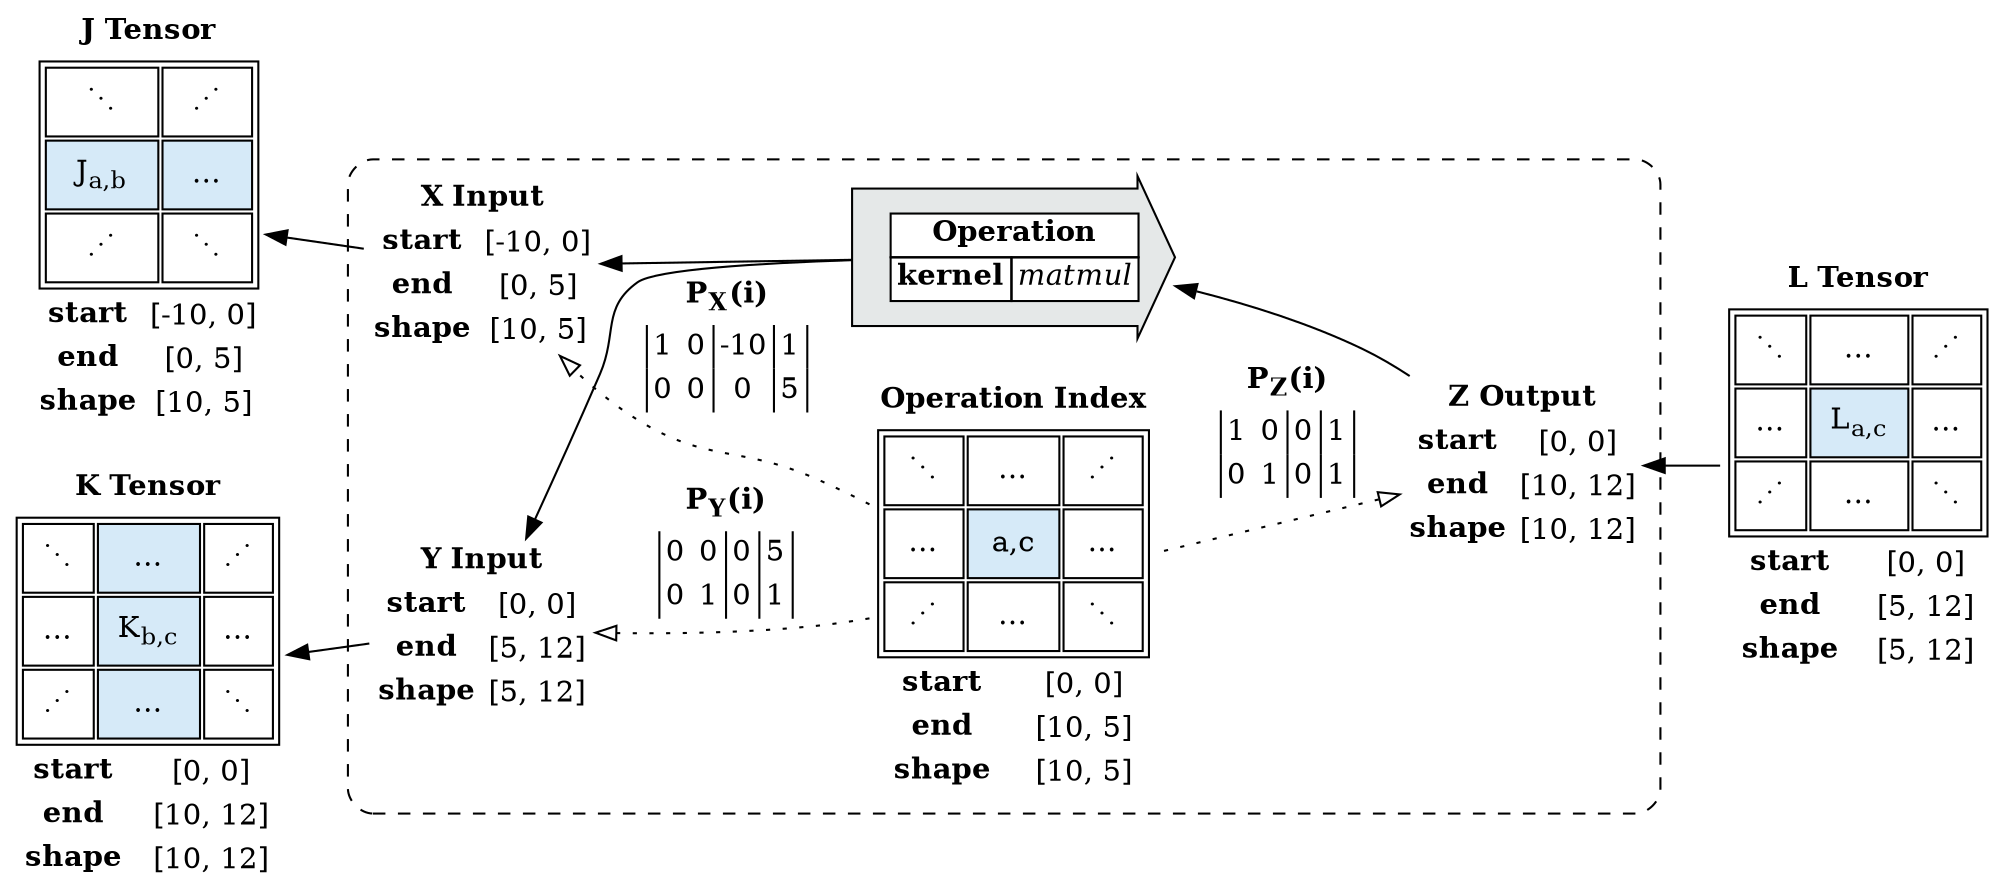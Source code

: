 digraph G {
    rankdir=RL;
    newrank=true;

    j [
        shape="plain"
        label=<
<table border="0">
<tr><td colspan="2"><b>J Tensor</b></td></tr>
<tr><td colspan="2">
        <table cellpadding="8">
            <tr>
                <td>⋱</td>
                <td>⋰</td>
                </tr>
            <tr>
                <td bgcolor="#D6EAF8">J<sub>a,b</sub></td>
                <td bgcolor="#D6EAF8">…</td>
                </tr>
            <tr>
                <td>⋰</td>
                <td>⋱</td>
                </tr>
            </table>
</td></tr>
                <tr><td><b>start</b></td><td>[-10, 0]</td></tr>
                <tr><td><b>end</b></td><td>[0, 5]</td></tr>
                <tr><td><b>shape</b></td><td>[10, 5]</td></tr>
</table>
        >,
    ];
                   k [
        shape="plain",
        label=<
<table border="0">
<tr><td colspan="2"><b>K Tensor</b></td></tr>
<tr><td colspan="2">
        <table cellpadding="8">
            <tr>
                <td>⋱</td>
                <td bgcolor="#D6EAF8">…</td>
                <td>⋰</td>
                </tr>
            <tr>
                <td>…</td>
                <td bgcolor="#D6EAF8">K<sub>b,c</sub></td>
                <td>…</td>
                </tr>
            <tr>
                <td>⋰</td>
                <td bgcolor="#D6EAF8">…</td>
                <td>⋱</td>
                </tr>
            </table>
</td></tr>
<tr><td><b>start</b></td><td>[0, 0]</td></tr>
<tr><td><b>end</b></td><td>[10, 12]</td></tr>
<tr><td><b>shape</b></td><td>[10, 12]</td></tr>
</table>
        >,
    ];


    l [
        shape="plain",
        label=<
<table border="0">
<tr><td colspan="2"><b>L Tensor</b></td></tr>
<tr><td colspan="2">
        <table cellpadding="8">
            <tr>
                <td>⋱</td>
                <td>…</td>
                <td>⋰</td>
                </tr>
            <tr>
                <td>…</td>
                <td bgcolor="#D6EAF8">L<sub>a,c</sub></td>
                <td>…</td>
                </tr>
            <tr>
                <td>⋰</td>
                <td>…</td>
                <td>⋱</td>
                </tr>
            </table>
                </td></tr>
            <tr><td><b>start</b></td><td>[0, 0]</td></tr>
            <tr><td><b>end</b></td><td>[5, 12]</td></tr>
            <tr><td><b>shape</b></td><td>[5, 12]</td></tr>
                </table>
        >,
        ];

    subgraph cluster_0 {
        style="dashed, rounded";
        peripheries=1;

    idx [
        shape="plain",
        label=<
	<table border="0">
    <tr><td colspan="2"><b>Operation Index</b></td></tr>
        <tr><td colspan="2">
          <table cellpadding="8">
              <tr>
                  <td>⋱</td>
                  <td>…</td>
                  <td>⋰</td>
                  </tr>
              <tr>
                  <td>…</td>
                  <td bgcolor="#D6EAF8">a,c</td>
                  <td>…</td>
                  </tr>
              <tr>
                  <td>⋰</td>
                  <td>…</td>
                  <td>⋱</td>
                  </tr>
              </table>
	  </td></tr>
        <tr><td><b>start</b></td><td>[0, 0]</td></tr>
        <tr><td><b>end</b></td><td>[10, 5]</td></tr>
        <tr><td><b>shape</b></td><td>[10, 5]</td></tr>
	  </table>
        >,
    ];

   x [
        shape="plain"
        label=<
<table border="0">
  <tr><td colspan="2"><b>X Input</b></td></tr>
  <tr><td><b>start</b></td><td>[-10, 0]</td></tr>
  <tr><td><b>end</b></td><td>[0, 5]</td></tr>
  <tr><td><b>shape</b></td><td>[10, 5]</td></tr>
</table>
        >
    ];

    y [
        shape="plain"
        label=<
<table border="0">
  <tr><td colspan="2"><b>Y Input</b></td></tr>
  <tr><td><b>start</b></td><td>[0, 0]</td></tr>
  <tr><td><b>end</b></td><td>[5, 12]</td></tr>
  <tr><td><b>shape</b></td><td>[5, 12]</td></tr>
</table>
        >
];

   z [
        shape="plain"
        label=<
<table border="0">
  <tr><td colspan="2"><b>Z Output</b></td></tr>
  <tr><td><b>start</b></td><td>[0, 0]</td></tr>
  <tr><td><b>end</b></td><td>[10, 12]</td></tr>
  <tr><td><b>shape</b></td><td>[10, 12]</td></tr>
</table>
        >
    ];


    op [
        label=<
    <table border="0" cellborder="1" cellspacing="0" bgcolor="white">
      <tr><td colspan="2"><b>Operation</b></td></tr>
      <tr>
        <td><b>kernel</b></td>
        <td><i>matmul</i></td>
      </tr>
    </table>
        >,
        shape=rarrow,
        style=filled,
        fillcolor="#E5E8E8",
        margin=0.25
    ];

        } // end cluster_0


    op -> x;
    x -> j;
    op -> y;
    y -> k;

    l -> z;
    z -> op;

    idx -> x [label=<
<table border="0" cellborder="0">
  <tr><td><b>P<sub>X</sub>(i)</b></td></tr>
  <tr>
      <td>
        <table border="0" cellspacing="0" cellborder="1">
          <tr><td sides="L">1</td><td sides="R">0</td><td sides="R">-10</td><td sides="R">1</td></tr>
          <tr><td sides="L">0</td><td sides="R">0</td><td sides="R">0</td><td sides="R">5</td></tr>
          </table>
      </td>
    </tr>
</table>
>, style=dotted, arrowhead=empty];

    idx -> y [label=<
<table border="0" cellborder="0">
  <tr><td><b>P<sub>Y</sub>(i)</b></td></tr>
  <tr>
      <td>
        <table border="0" cellspacing="0" cellborder="1">
          <tr><td sides="L">0</td><td sides="R">0</td><td sides="R">0</td><td sides="R">5</td></tr>
          <tr><td sides="L">0</td><td sides="R">1</td><td sides="R">0</td><td sides="R">1</td></tr>
          </table>
      </td>
    </tr>
</table>
>, style=dotted, arrowhead=empty];

    z -> idx [label=<
<table border="0" cellborder="0">
  <tr><td><b>P<sub>Z</sub>(i)</b></td></tr>
  <tr>
      <td>
        <table border="0" cellspacing="0" cellborder="1">
          <tr><td sides="L">1</td><td sides="R">0</td><td sides="R">0</td><td sides="R">1</td></tr>
          <tr><td sides="L">0</td><td sides="R">1</td><td sides="R">0</td><td sides="R">1</td></tr>
          </table>
      </td>
    </tr>
</table>
>, style=dotted, arrowtail=empty, dir=back];


    { rank=same; op; idx; }
}
